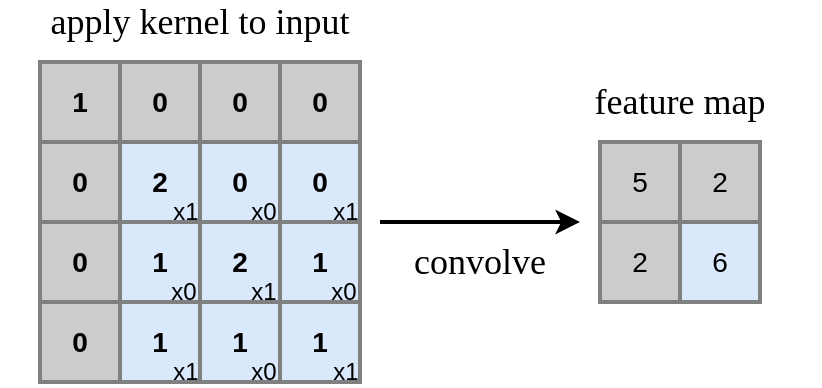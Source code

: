 <mxfile version="13.3.1" type="device"><diagram id="dg_t8bWE2_4cH5tXDiVD" name="Page-1"><mxGraphModel dx="813" dy="437" grid="1" gridSize="10" guides="1" tooltips="1" connect="1" arrows="1" fold="1" page="1" pageScale="1" pageWidth="827" pageHeight="1169" math="0" shadow="0"><root><mxCell id="0"/><mxCell id="1" parent="0"/><mxCell id="Ra7FraQxq9EdRuv9MEK7-1" value="5" style="whiteSpace=wrap;html=1;aspect=fixed;fillColor=#CCCCCC;fontSize=14;strokeColor=#808080;strokeWidth=2;" vertex="1" parent="1"><mxGeometry x="480" y="360" width="40" height="40" as="geometry"/></mxCell><mxCell id="Ra7FraQxq9EdRuv9MEK7-2" value="2" style="whiteSpace=wrap;html=1;aspect=fixed;fillColor=#CCCCCC;fontSize=14;strokeColor=#808080;strokeWidth=2;" vertex="1" parent="1"><mxGeometry x="520" y="360" width="40" height="40" as="geometry"/></mxCell><mxCell id="Ra7FraQxq9EdRuv9MEK7-3" value="2" style="whiteSpace=wrap;html=1;aspect=fixed;fillColor=#CCCCCC;fontSize=14;strokeColor=#808080;strokeWidth=2;" vertex="1" parent="1"><mxGeometry x="480" y="400" width="40" height="40" as="geometry"/></mxCell><mxCell id="Ra7FraQxq9EdRuv9MEK7-4" value="6" style="whiteSpace=wrap;html=1;aspect=fixed;fillColor=#dae8fc;fontSize=14;strokeColor=#808080;strokeWidth=2;" vertex="1" parent="1"><mxGeometry x="520" y="400" width="40" height="40" as="geometry"/></mxCell><mxCell id="Ra7FraQxq9EdRuv9MEK7-5" value="" style="endArrow=classic;html=1;strokeColor=#000000;strokeWidth=2;fontSize=14;" edge="1" parent="1"><mxGeometry width="50" height="50" relative="1" as="geometry"><mxPoint x="370" y="400" as="sourcePoint"/><mxPoint x="470" y="400" as="targetPoint"/></mxGeometry></mxCell><mxCell id="Ra7FraQxq9EdRuv9MEK7-6" value="1" style="whiteSpace=wrap;html=1;aspect=fixed;horizontal=1;verticalAlign=middle;fontSize=14;fillColor=#CCCCCC;fontStyle=1;strokeColor=#808080;strokeWidth=2;" vertex="1" parent="1"><mxGeometry x="200" y="320" width="40" height="40" as="geometry"/></mxCell><mxCell id="Ra7FraQxq9EdRuv9MEK7-7" value="0" style="whiteSpace=wrap;html=1;aspect=fixed;horizontal=1;verticalAlign=middle;fontSize=14;fillColor=#CCCCCC;fontStyle=1;strokeColor=#808080;strokeWidth=2;" vertex="1" parent="1"><mxGeometry x="240" y="320" width="40" height="40" as="geometry"/></mxCell><mxCell id="Ra7FraQxq9EdRuv9MEK7-8" value="0" style="whiteSpace=wrap;html=1;aspect=fixed;horizontal=1;verticalAlign=middle;fontSize=14;fillColor=#CCCCCC;fontStyle=1;strokeColor=#808080;strokeWidth=2;" vertex="1" parent="1"><mxGeometry x="280" y="320" width="40" height="40" as="geometry"/></mxCell><mxCell id="Ra7FraQxq9EdRuv9MEK7-9" value="0" style="whiteSpace=wrap;html=1;aspect=fixed;horizontal=1;verticalAlign=middle;fontSize=14;fillColor=#CCCCCC;fontStyle=1;strokeColor=#808080;strokeWidth=2;" vertex="1" parent="1"><mxGeometry x="320" y="320" width="40" height="40" as="geometry"/></mxCell><mxCell id="Ra7FraQxq9EdRuv9MEK7-10" value="0" style="whiteSpace=wrap;html=1;aspect=fixed;horizontal=1;verticalAlign=middle;fontSize=14;fillColor=#CCCCCC;fontStyle=1;strokeColor=#808080;strokeWidth=2;" vertex="1" parent="1"><mxGeometry x="200" y="360" width="40" height="40" as="geometry"/></mxCell><mxCell id="Ra7FraQxq9EdRuv9MEK7-11" value="2" style="whiteSpace=wrap;html=1;aspect=fixed;horizontal=1;verticalAlign=middle;fontSize=14;fillColor=#dae8fc;fontStyle=1;strokeColor=#808080;strokeWidth=2;" vertex="1" parent="1"><mxGeometry x="240" y="360" width="40" height="40" as="geometry"/></mxCell><mxCell id="Ra7FraQxq9EdRuv9MEK7-12" value="0" style="whiteSpace=wrap;html=1;aspect=fixed;horizontal=1;verticalAlign=middle;fontSize=14;fillColor=#dae8fc;fontStyle=1;strokeColor=#808080;strokeWidth=2;" vertex="1" parent="1"><mxGeometry x="280" y="360" width="40" height="40" as="geometry"/></mxCell><mxCell id="Ra7FraQxq9EdRuv9MEK7-13" value="0" style="whiteSpace=wrap;html=1;aspect=fixed;horizontal=1;verticalAlign=middle;fontSize=14;fillColor=#dae8fc;fontStyle=1;strokeColor=#808080;strokeWidth=2;" vertex="1" parent="1"><mxGeometry x="320" y="360" width="40" height="40" as="geometry"/></mxCell><mxCell id="Ra7FraQxq9EdRuv9MEK7-14" value="0" style="whiteSpace=wrap;html=1;aspect=fixed;horizontal=1;verticalAlign=middle;fontSize=14;fillColor=#CCCCCC;fontStyle=1;strokeColor=#808080;strokeWidth=2;" vertex="1" parent="1"><mxGeometry x="200" y="400" width="40" height="40" as="geometry"/></mxCell><mxCell id="Ra7FraQxq9EdRuv9MEK7-15" value="1" style="whiteSpace=wrap;html=1;aspect=fixed;horizontal=1;verticalAlign=middle;fontSize=14;fillColor=#dae8fc;fontStyle=1;strokeColor=#808080;strokeWidth=2;" vertex="1" parent="1"><mxGeometry x="240" y="400" width="40" height="40" as="geometry"/></mxCell><mxCell id="Ra7FraQxq9EdRuv9MEK7-16" value="2" style="whiteSpace=wrap;html=1;aspect=fixed;horizontal=1;verticalAlign=middle;fontSize=14;fillColor=#dae8fc;fontStyle=1;strokeColor=#808080;strokeWidth=2;" vertex="1" parent="1"><mxGeometry x="280" y="400" width="40" height="40" as="geometry"/></mxCell><mxCell id="Ra7FraQxq9EdRuv9MEK7-17" value="1" style="whiteSpace=wrap;html=1;aspect=fixed;horizontal=1;verticalAlign=middle;fontSize=14;fillColor=#dae8fc;fontStyle=1;strokeColor=#808080;strokeWidth=2;" vertex="1" parent="1"><mxGeometry x="320" y="400" width="40" height="40" as="geometry"/></mxCell><mxCell id="Ra7FraQxq9EdRuv9MEK7-18" value="0" style="whiteSpace=wrap;html=1;aspect=fixed;horizontal=1;verticalAlign=middle;fontSize=14;fillColor=#CCCCCC;fontStyle=1;strokeColor=#808080;strokeWidth=2;" vertex="1" parent="1"><mxGeometry x="200" y="440" width="40" height="40" as="geometry"/></mxCell><mxCell id="Ra7FraQxq9EdRuv9MEK7-19" value="1" style="whiteSpace=wrap;html=1;aspect=fixed;horizontal=1;verticalAlign=middle;fontSize=14;fillColor=#dae8fc;fontStyle=1;strokeColor=#808080;strokeWidth=2;" vertex="1" parent="1"><mxGeometry x="240" y="440" width="40" height="40" as="geometry"/></mxCell><mxCell id="Ra7FraQxq9EdRuv9MEK7-20" value="1" style="whiteSpace=wrap;html=1;aspect=fixed;horizontal=1;verticalAlign=middle;fontSize=14;fillColor=#dae8fc;fontStyle=1;strokeColor=#808080;strokeWidth=2;" vertex="1" parent="1"><mxGeometry x="280" y="440" width="40" height="40" as="geometry"/></mxCell><mxCell id="Ra7FraQxq9EdRuv9MEK7-21" value="1" style="whiteSpace=wrap;html=1;aspect=fixed;horizontal=1;verticalAlign=middle;fontSize=14;fillColor=#dae8fc;fontStyle=1;strokeColor=#808080;strokeWidth=2;" vertex="1" parent="1"><mxGeometry x="320" y="440" width="40" height="40" as="geometry"/></mxCell><mxCell id="Ra7FraQxq9EdRuv9MEK7-22" value="&lt;font style=&quot;font-size: 18px&quot; face=&quot;lmodern&quot;&gt;convolve&lt;/font&gt;" style="text;html=1;strokeColor=none;fillColor=none;align=center;verticalAlign=middle;whiteSpace=wrap;rounded=0;" vertex="1" parent="1"><mxGeometry x="370" y="410" width="100" height="20" as="geometry"/></mxCell><mxCell id="Ra7FraQxq9EdRuv9MEK7-23" value="x1" style="text;html=1;strokeColor=none;fillColor=none;align=center;verticalAlign=middle;whiteSpace=wrap;rounded=0;" vertex="1" parent="1"><mxGeometry x="267" y="390" width="12" height="10" as="geometry"/></mxCell><mxCell id="Ra7FraQxq9EdRuv9MEK7-24" value="x0" style="text;html=1;strokeColor=none;fillColor=none;align=center;verticalAlign=middle;whiteSpace=wrap;rounded=0;" vertex="1" parent="1"><mxGeometry x="307" y="390" width="10" height="10" as="geometry"/></mxCell><mxCell id="Ra7FraQxq9EdRuv9MEK7-25" value="x1" style="text;html=1;strokeColor=none;fillColor=none;align=center;verticalAlign=middle;whiteSpace=wrap;rounded=0;" vertex="1" parent="1"><mxGeometry x="347" y="390" width="12" height="10" as="geometry"/></mxCell><mxCell id="Ra7FraQxq9EdRuv9MEK7-26" value="x0" style="text;html=1;strokeColor=none;fillColor=none;align=center;verticalAlign=middle;whiteSpace=wrap;rounded=0;" vertex="1" parent="1"><mxGeometry x="267" y="430" width="10" height="10" as="geometry"/></mxCell><mxCell id="Ra7FraQxq9EdRuv9MEK7-27" value="x0" style="text;html=1;strokeColor=none;fillColor=none;align=center;verticalAlign=middle;whiteSpace=wrap;rounded=0;" vertex="1" parent="1"><mxGeometry x="347" y="430" width="10" height="10" as="geometry"/></mxCell><mxCell id="Ra7FraQxq9EdRuv9MEK7-28" value="x0" style="text;html=1;strokeColor=none;fillColor=none;align=center;verticalAlign=middle;whiteSpace=wrap;rounded=0;" vertex="1" parent="1"><mxGeometry x="307" y="470" width="10" height="10" as="geometry"/></mxCell><mxCell id="Ra7FraQxq9EdRuv9MEK7-29" value="x1" style="text;html=1;strokeColor=none;fillColor=none;align=center;verticalAlign=middle;whiteSpace=wrap;rounded=0;" vertex="1" parent="1"><mxGeometry x="306" y="430" width="12" height="10" as="geometry"/></mxCell><mxCell id="Ra7FraQxq9EdRuv9MEK7-30" value="x1" style="text;html=1;strokeColor=none;fillColor=none;align=center;verticalAlign=middle;whiteSpace=wrap;rounded=0;" vertex="1" parent="1"><mxGeometry x="347" y="470" width="12" height="10" as="geometry"/></mxCell><mxCell id="Ra7FraQxq9EdRuv9MEK7-31" value="x1" style="text;html=1;strokeColor=none;fillColor=none;align=center;verticalAlign=middle;whiteSpace=wrap;rounded=0;" vertex="1" parent="1"><mxGeometry x="267" y="470" width="12" height="10" as="geometry"/></mxCell><mxCell id="Ra7FraQxq9EdRuv9MEK7-32" value="&lt;font style=&quot;font-size: 18px&quot; face=&quot;lmodern&quot;&gt;feature map&lt;/font&gt;" style="text;html=1;strokeColor=none;fillColor=none;align=center;verticalAlign=middle;whiteSpace=wrap;rounded=0;" vertex="1" parent="1"><mxGeometry x="450" y="330" width="140" height="20" as="geometry"/></mxCell><mxCell id="Ra7FraQxq9EdRuv9MEK7-33" value="&lt;font style=&quot;font-size: 18px&quot; face=&quot;lmodern&quot;&gt;apply kernel to input&lt;/font&gt;" style="text;html=1;strokeColor=none;fillColor=none;align=center;verticalAlign=middle;whiteSpace=wrap;rounded=0;" vertex="1" parent="1"><mxGeometry x="180" y="290" width="200" height="20" as="geometry"/></mxCell></root></mxGraphModel></diagram></mxfile>